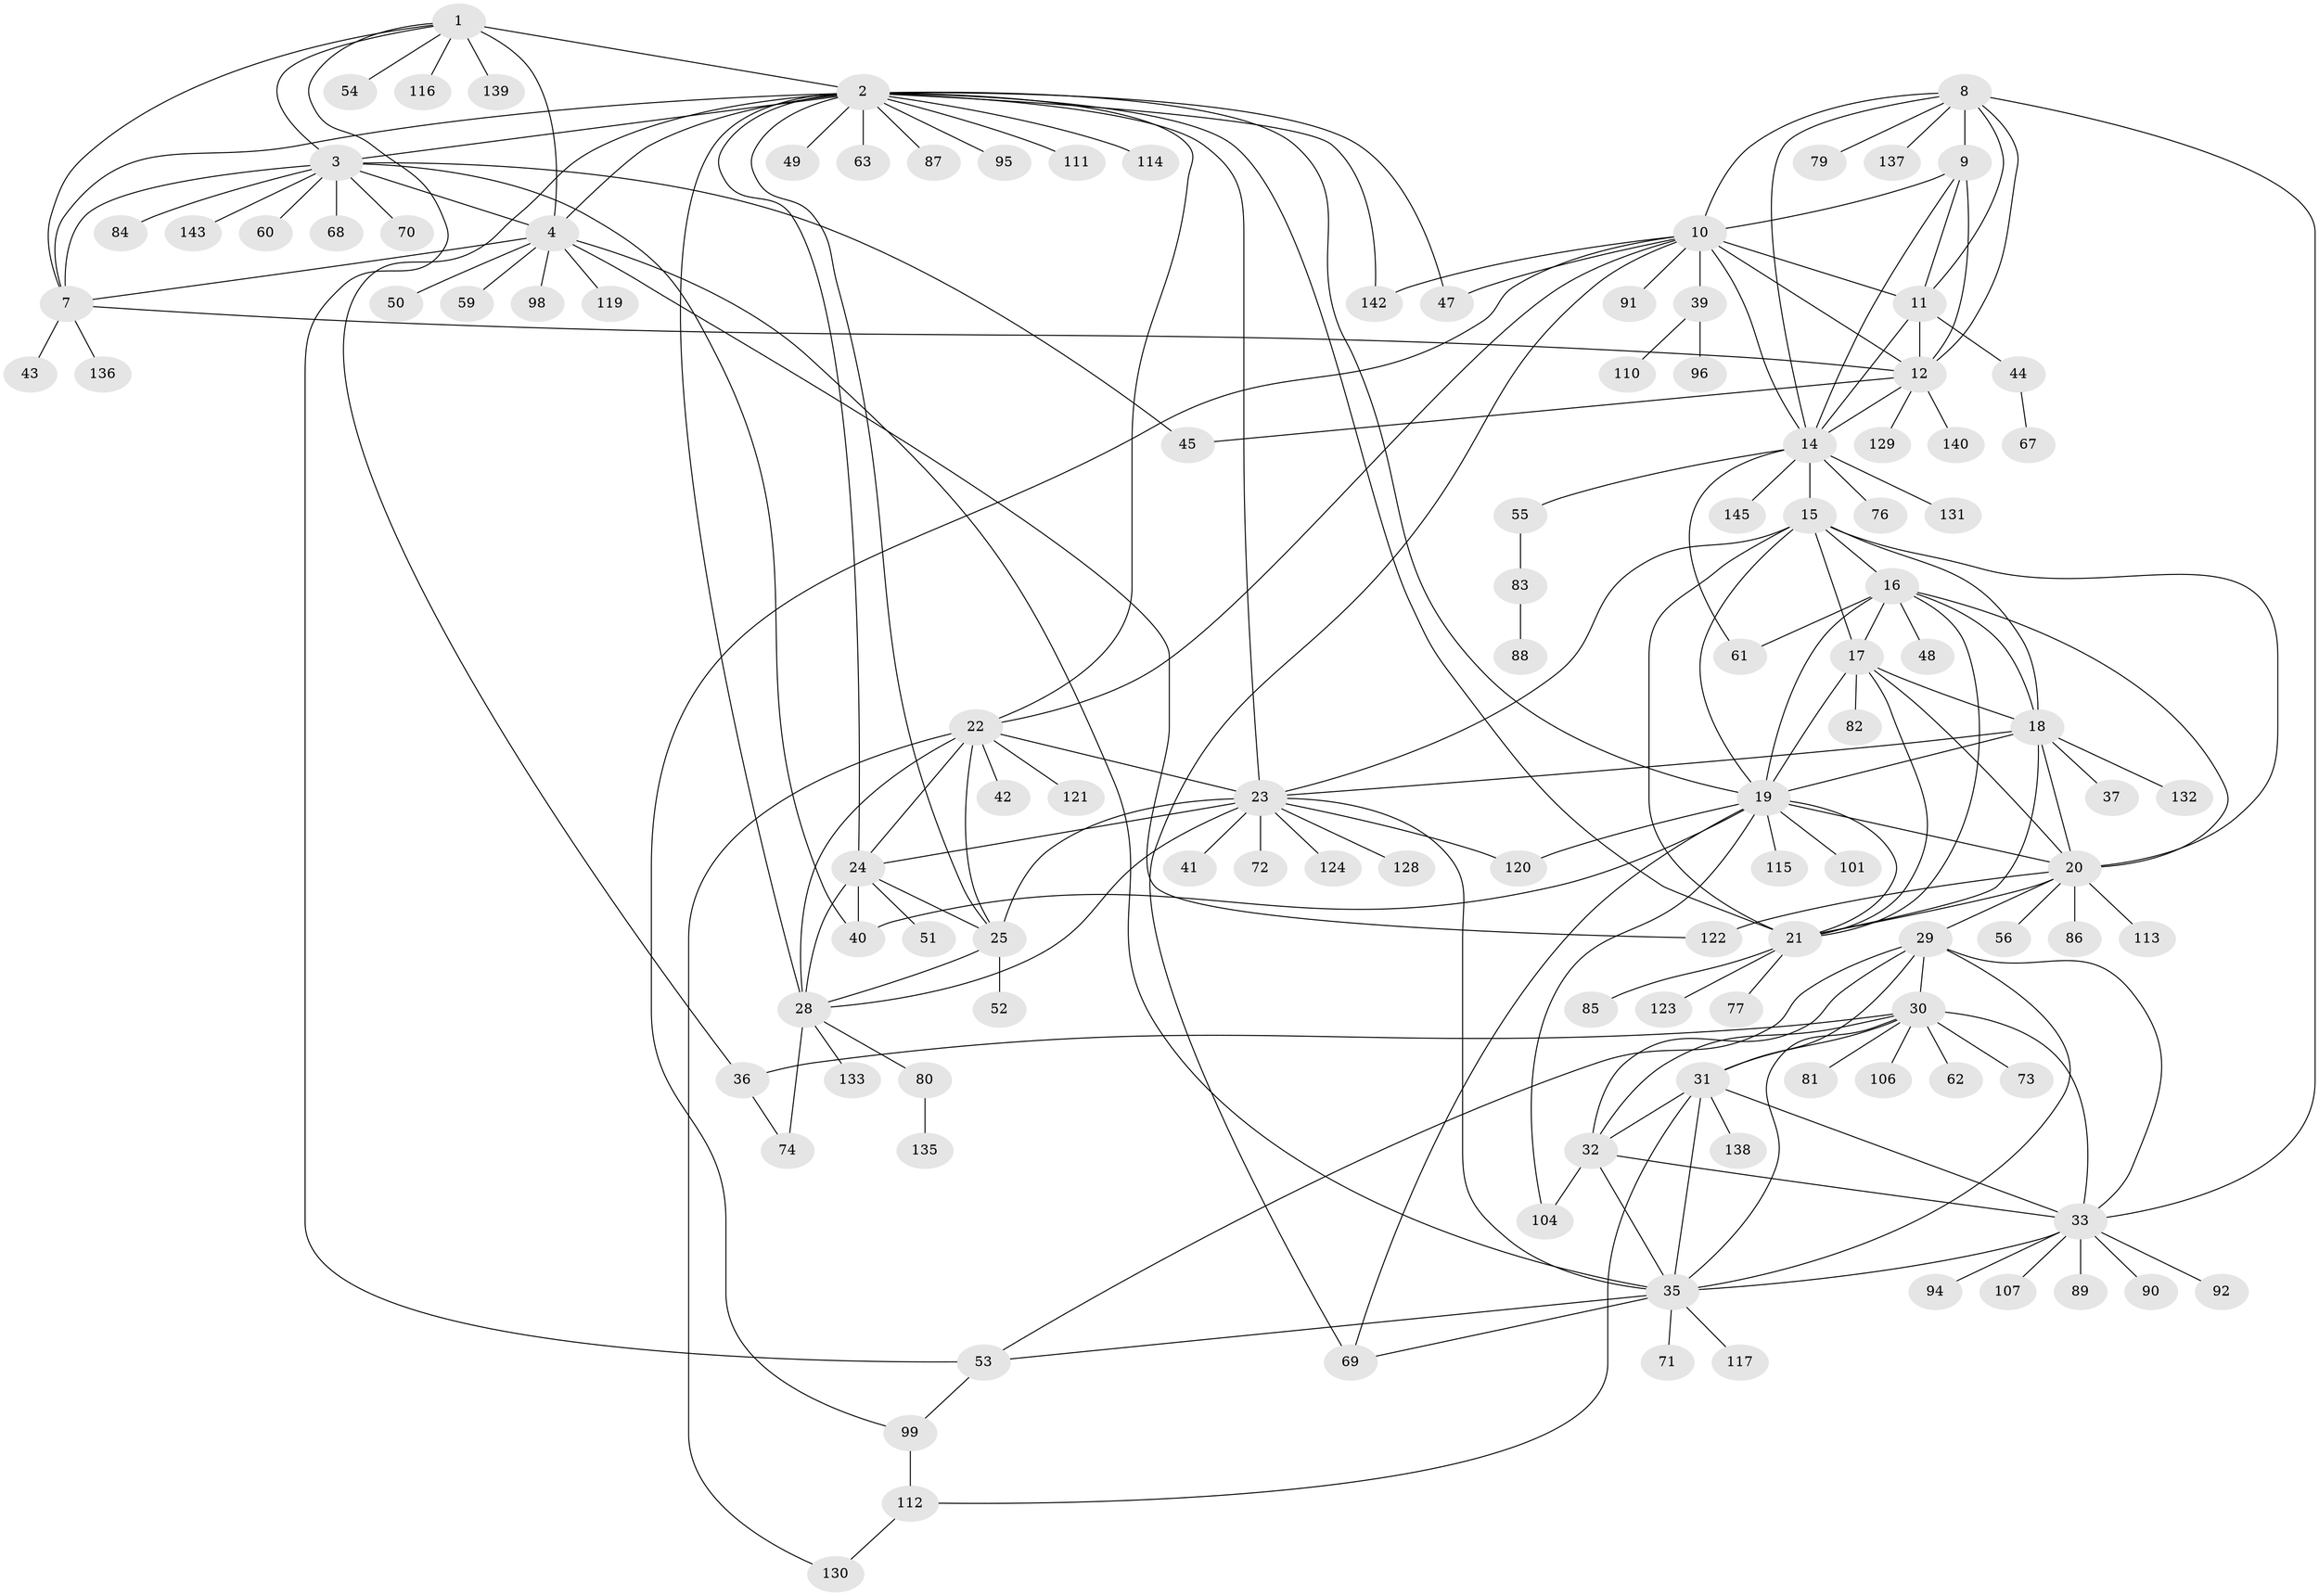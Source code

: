 // Generated by graph-tools (version 1.1) at 2025/52/02/27/25 19:52:16]
// undirected, 115 vertices, 191 edges
graph export_dot {
graph [start="1"]
  node [color=gray90,style=filled];
  1 [super="+5"];
  2 [super="+27"];
  3 [super="+93"];
  4 [super="+6"];
  7;
  8 [super="+46"];
  9;
  10 [super="+127"];
  11 [super="+118"];
  12 [super="+13"];
  14 [super="+65"];
  15 [super="+64"];
  16 [super="+58"];
  17;
  18 [super="+109"];
  19 [super="+100"];
  20 [super="+108"];
  21 [super="+126"];
  22 [super="+26"];
  23 [super="+102"];
  24 [super="+38"];
  25 [super="+105"];
  28 [super="+57"];
  29 [super="+125"];
  30 [super="+78"];
  31 [super="+97"];
  32;
  33 [super="+34"];
  35 [super="+144"];
  36 [super="+75"];
  37;
  39 [super="+66"];
  40;
  41;
  42;
  43;
  44;
  45;
  47;
  48;
  49;
  50;
  51;
  52;
  53;
  54;
  55;
  56;
  59;
  60;
  61;
  62;
  63;
  67;
  68;
  69 [super="+103"];
  70 [super="+141"];
  71;
  72;
  73;
  74 [super="+134"];
  76;
  77;
  79;
  80;
  81;
  82;
  83;
  84;
  85;
  86;
  87;
  88;
  89;
  90;
  91;
  92;
  94;
  95;
  96;
  98;
  99;
  101;
  104;
  106;
  107;
  110;
  111;
  112;
  113;
  114;
  115;
  116;
  117;
  119;
  120;
  121;
  122;
  123;
  124;
  128;
  129;
  130;
  131;
  132;
  133;
  135;
  136;
  137;
  138;
  139;
  140;
  142;
  143;
  145;
  1 -- 2 [weight=2];
  1 -- 3 [weight=2];
  1 -- 4 [weight=4];
  1 -- 7 [weight=2];
  1 -- 53;
  1 -- 116;
  1 -- 139;
  1 -- 54;
  2 -- 3;
  2 -- 4 [weight=2];
  2 -- 7;
  2 -- 21;
  2 -- 36;
  2 -- 47;
  2 -- 63;
  2 -- 95;
  2 -- 111;
  2 -- 114;
  2 -- 142;
  2 -- 49;
  2 -- 19;
  2 -- 22 [weight=2];
  2 -- 23;
  2 -- 24;
  2 -- 25;
  2 -- 87;
  2 -- 28;
  3 -- 4 [weight=2];
  3 -- 7;
  3 -- 45;
  3 -- 60;
  3 -- 68;
  3 -- 70;
  3 -- 84;
  3 -- 143;
  3 -- 40;
  4 -- 7 [weight=2];
  4 -- 59;
  4 -- 98;
  4 -- 119;
  4 -- 35;
  4 -- 50;
  4 -- 122;
  7 -- 43;
  7 -- 136;
  7 -- 12;
  8 -- 9;
  8 -- 10;
  8 -- 11;
  8 -- 12 [weight=2];
  8 -- 14;
  8 -- 79;
  8 -- 33;
  8 -- 137;
  9 -- 10;
  9 -- 11;
  9 -- 12 [weight=2];
  9 -- 14;
  10 -- 11;
  10 -- 12 [weight=2];
  10 -- 14;
  10 -- 22;
  10 -- 39;
  10 -- 47;
  10 -- 91;
  10 -- 99;
  10 -- 142;
  10 -- 69;
  11 -- 12 [weight=2];
  11 -- 14;
  11 -- 44;
  12 -- 14 [weight=2];
  12 -- 129;
  12 -- 140;
  12 -- 45;
  14 -- 15;
  14 -- 55;
  14 -- 61;
  14 -- 76;
  14 -- 131;
  14 -- 145;
  15 -- 16;
  15 -- 17;
  15 -- 18;
  15 -- 19;
  15 -- 20;
  15 -- 21;
  15 -- 23;
  16 -- 17;
  16 -- 18;
  16 -- 19;
  16 -- 20;
  16 -- 21;
  16 -- 48;
  16 -- 61;
  17 -- 18;
  17 -- 19;
  17 -- 20;
  17 -- 21;
  17 -- 82;
  18 -- 19;
  18 -- 20;
  18 -- 21;
  18 -- 37;
  18 -- 132;
  18 -- 23;
  19 -- 20;
  19 -- 21;
  19 -- 40;
  19 -- 101;
  19 -- 104;
  19 -- 115;
  19 -- 120;
  19 -- 69;
  20 -- 21;
  20 -- 29;
  20 -- 56;
  20 -- 86;
  20 -- 113;
  20 -- 122;
  21 -- 77;
  21 -- 85;
  21 -- 123;
  22 -- 23 [weight=2];
  22 -- 24 [weight=2];
  22 -- 25 [weight=2];
  22 -- 28 [weight=2];
  22 -- 42;
  22 -- 121;
  22 -- 130;
  23 -- 24;
  23 -- 25;
  23 -- 28;
  23 -- 35;
  23 -- 41;
  23 -- 72;
  23 -- 120;
  23 -- 124;
  23 -- 128;
  24 -- 25;
  24 -- 28;
  24 -- 40;
  24 -- 51;
  25 -- 28;
  25 -- 52;
  28 -- 74;
  28 -- 80;
  28 -- 133;
  29 -- 30;
  29 -- 31;
  29 -- 32;
  29 -- 33 [weight=2];
  29 -- 35;
  29 -- 53;
  30 -- 31;
  30 -- 32;
  30 -- 33 [weight=2];
  30 -- 35;
  30 -- 36;
  30 -- 62;
  30 -- 73;
  30 -- 81;
  30 -- 106;
  31 -- 32;
  31 -- 33 [weight=2];
  31 -- 35;
  31 -- 112;
  31 -- 138;
  32 -- 33 [weight=2];
  32 -- 35;
  32 -- 104;
  33 -- 35 [weight=2];
  33 -- 90;
  33 -- 107;
  33 -- 94;
  33 -- 89;
  33 -- 92;
  35 -- 53;
  35 -- 69;
  35 -- 71;
  35 -- 117;
  36 -- 74;
  39 -- 96;
  39 -- 110;
  44 -- 67;
  53 -- 99;
  55 -- 83;
  80 -- 135;
  83 -- 88;
  99 -- 112;
  112 -- 130;
}

